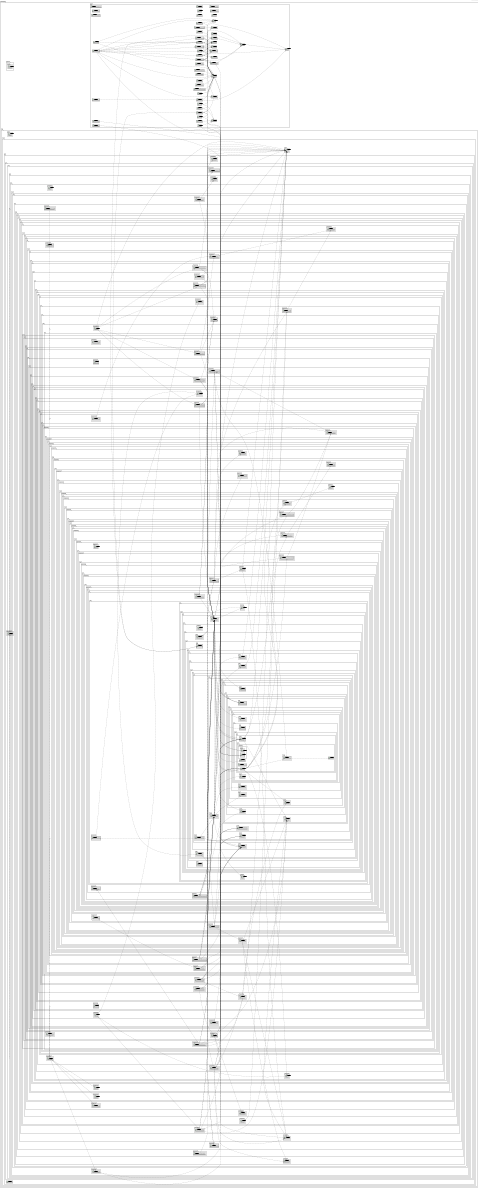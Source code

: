 @startuml /home/thorsten/code/landscape/ruv/landscapeapp
left to right direction
header R+V Anwendungslandschaft
scale max 1700*1200
package landscapeapp {
	package tools {
		class fundingHistoryData
		}
	package tools {
		class yaml
		}
	package tools {
		class checkLinks
		}
	package tools {
		class retry
		}
	package tools {
		class sitemap
		}
	package tools {
		class testGithub
		}
	package tools {
		class renderLandscape
		}
	package tools {
		class validateLandscapeKeys
		}
	package tools {
		class reportToSlackTest
		}
	package tools {
		class fundingForMasterBranch
		}
	package tools {
		class chalkConfig
		}
	package tools {
		class srcServer
		}
	package tools {
		class addRobots
		}
	package tools {
		class testCi
		}
	package tools {
		class reportToSlack
		}
	package tools {
		class analyzeBundle
		}
	package tools {
		class fetchGithubStartDate
		}
	package tools {
		class fetchImages
		}
	package tools {
		class startMessage
		}
	package tools {
		class fetchGithubStats
		}
	package tools {
		class testCropFrame
		}
	package tools {
		class autocropImages
		}
	package tools {
		class removeQuotes
		}
	package tools {
		class actualTwitter
		}
	package tools {
		class hostImages
		}
	package tools {
		class setupServer
		}
	package tools {
		class twitterClient
		}
	package tools {
		class twitter
		}
	package tools {
		class distServer
		}
	package tools {
		class progressReporter
		}
	package tools {
		class calculateNumberOfTweets
		}
	package tools {
		class githubDates
		}
	package tools {
		class removeUnusedHostedLogos
		}
	package tools {
		class getRepositoryInfo
		}
	package tools {
		class rpRetry
		}
	package tools {
		class crunchbase
		}
	package tools {
		class reporter
		}
	package tools {
		class addExternalInfo
		}
	package tools {
		class debugCheckLinks
		}
	package tools {
		class fileMock
		}
	package tools {
		class fetchBestPractices
		}
	package tools {
		class ciServer
		}
	package tools {
		class assetsTransformer
		}
	package tools {
		class rpRetryTest
		}
	package tools {
		class ensureHttps
		}
	package tools {
		class checkLandscape
		}
	package tools {
		class settings
		}
	package tools {
		class generateJson
		}
	package tools {
		class fatalErrors
		}
	package tools {
		class build
		}
	package tools {
		class fundingHistoryPage
		}
	class webpack.config.prod
	package src {
		package types {
			class index
			}
	package src {
		package types {
			class fields
			}
	package src {
		class iframeResizer
		}
	package src {
		package components {
			class ResetFilters
			}
	package src {
		package components {
			class Grouping
			}
	package src {
		package components {
			class ComboboxMultiSelector
			}
	package src {
		package components {
			class ExportCsv
			}
	package src {
		package components {
			class Note
			}
	package src {
		package components {
			class PresetsContainer
			}
	package src {
		package components {
			class ExportCsvContainer
			}
	package src {
		package components {
			class GroupingTypeContainer
			}
	package src {
		package components {
			class TweetButton
			}
	package src {
		package components {
			class HomePageScrollerContainer
			}
	package src {
		package components {
			class LandscapeSelector
			}
	package src {
		package components {
			class InternalLink
			}
	package src {
		package components {
			class HomePageContainer
			}
	package src {
		package components {
			class SortFieldSelector
			}
	package src {
		package components {
			class Sorting
			}
	package src {
		package components {
			class DelayRender
			}
	package src {
		package components {
			class EmbeddedFooter
			}
	package src {
		package components {
			class RadioSelector
			}
	package src {
		package components {
			class Ad
			}
	package src {
		package components {
			class ComboboxSelector
			}
	package src {
		package components {
			class Footer
			}
	package src {
		package components {
			class HeadquartersFilterContainer
			}
	package src {
		package components {
			class ResetFiltersContainer
			}
	package src {
		package components {
			class OrganizationFilterContainer
			}
	package src {
		package components {
			class Root
			}
	package src {
		package components {
			class ItemDialogContent
			}
	package src {
		package components {
			class HomePage
			}
	package src {
		package components {
			class NotFoundPage
			}
	package src {
		package components {
			class SortFieldContainer
			}
	package src {
		package components {
			class TreeSelector
			}
	package src {
		package components {
			class Filters
			}
	package src {
		package components {
			class HeaderContainer
			}
	package src {
		package components {
			class ItemDialogButtonsContainer
			}
	package src {
		package components {
			class CheckboxSelector
			}
	package src {
		package components {
			class MainContent
			}
	package src {
		package components {
			class LicenseFilterContainer
			}
	package src {
		package components {
			class Presets
			}
	package src {
		package components {
			class HomePageUrlContainer
			}
	package src {
		package components {
			class LandscapeFilterContainer
			}
	package src {
		package components {
			class CustomAutoSizer
			}
	package src {
		package components {
			class App
			}
	package src {
		package components {
			class Summary
			}
	package src {
		package components {
			class Header
			}
	package src {
		package components {
			class ProjectFilterContainer
			}
	package src {
		package components {
			class ItemDialog
			}
	package src {
		package components {
			class MainContentContainer
			}
	package src {
		package components {
			class GroupingSelector
			}
	package src {
		package components {
			class ItemDialogContainer
			}
	package src {
		package components {
			package BigPicture {
				class FullscreenLandscape
				}
	package src {
		package components {
			package BigPicture {
				class ZoomButtonsContainer
				}
	package src {
		package components {
			package BigPicture {
				class ExtraLandscapeContentContainer
				}
	package src {
		package components {
			package BigPicture {
				class LandscapeInfo
				}
	package src {
		package components {
			package BigPicture {
				class FullscreenButton
				}
	package src {
		package components {
			package BigPicture {
				class OtherLandscapeLink
				}
	package src {
		package components {
			package BigPicture {
				class Zoom
				}
	package src {
		package components {
			package BigPicture {
				class SwitchButton
				}
	package src {
		package components {
			package BigPicture {
				class ZoomContainer
				}
	package src {
		package components {
			package BigPicture {
				class MainFullscreenLandscapeContainer
				}
	package src {
		package components {
			package BigPicture {
				class SwitchButtonContainer
				}
	package src {
		package components {
			package BigPicture {
				class ZoomButtons
				}
	package src {
		package components {
			package BigPicture {
				class FullscreenButtonContainer
				}
	package src {
		package components {
			package BigPicture {
				class index
				}
	package src {
		package components {
			package BigPicture {
				class ExtraFullscreenLandscapeContainer
				}
	package src {
		package components {
			package BigPicture {
				class Elements
				}
	package src {
		package components {
			package BigPicture {
				class LandscapeContent
				}
	package src {
		package components {
			package BigPicture {
				class MainLandscapeContentContainer
				}
	package src {
		package components {
			class ItemDialogButtons
			}
	package src {
		package components {
			class OssFilterContainer
			}
	package src {
		package components {
			class SummaryContainer
			}
	package src {
		package reducers {
			class api
			}
	package src {
		package reducers {
			class bus
			}
	package src {
		package reducers {
			class mainReducer
			}
	package src {
		package reducers {
			class index
			}
	package src {
		package utils {
			class unpackArray
			}
	package src {
		package utils {
			class saneName
			}
	package src {
		package utils {
			class isDesktop
			}
	package src {
		package utils {
			class groupingLabel
			}
	package src {
		package utils {
			class groupingOrder
			}
	package src {
		package utils {
			class formatNumber
			}
	package src {
		package utils {
			class createSelector
			}
	package src {
		package utils {
			class summaryCalculator
			}
	package src {
		package utils {
			class itemsCalculator
			}
	package src {
		package utils {
			class isMobile
			}
	package src {
		package utils {
			class selectedItemCalculator
			}
	package src {
		package utils {
			class packArray
			}
	package src {
		package utils {
			class isEmbed
			}
	package src {
		package utils {
			class zoom
			}
	package src {
		package utils {
			class shortRepoName
			}
	package src {
		package utils {
			class isIphone
			}
	package src {
		package utils {
			class stringOrSpecial
			}
	package src {
		package utils {
			class formatAmount
			}
	package src {
		package utils {
			class csvExporter
			}
	package src {
		package utils {
			class formatCity
			}
	package src {
		package utils {
			class isGoogle
			}
	package src {
		package utils {
			class syncToUrl
			}
	package src {
		class index
		}
	package src {
		class webpack-public-path
		}
	package src {
		package store {
			class configureStore
			}
	class webpack.config.dev
		checkLinks ..> retry
		checkLinks ..> settings
		sitemap ..> settings
		testGithub ..> githubDates
		renderLandscape ..> settings
		validateLandscapeKeys ..> settings
		srcServer ..> webpack.config.dev
		srcServer ..> settings
		analyzeBundle ..> webpack.config.prod
		fetchGithubStartDate ..> fatalErrors
		fetchGithubStartDate ..> settings
		fetchGithubStartDate ..> reporter
		fetchGithubStartDate ..> getRepositoryInfo
		fetchGithubStartDate ..> progressReporter
		fetchGithubStartDate ..> githubDates
		fetchImages ..> fatalErrors
		fetchImages ..> rpRetry
		fetchImages ..> saneName
		fetchImages ..> settings
		fetchImages ..> progressReporter
		fetchImages ..> reporter
		startMessage ..> chalkConfig
		fetchGithubStats ..> fatalErrors
		fetchGithubStats ..> rpRetry
		fetchGithubStats ..> reporter
		fetchGithubStats ..> settings
		fetchGithubStats ..> progressReporter
		fetchGithubStats ..> shortRepoName
		fetchGithubStats ..> getRepositoryInfo
		fetchGithubStats ..> githubDates
		testCropFrame ..> processSvg
		autocropImages ..> settings
		removeQuotes ..> settings
		removeQuotes ..> yaml
		hostImages ..> settings
		hostImages ..> fetchImages
		hostImages ..> yaml
		setupServer ..> settings
		twitter ..> fatalErrors
		twitter ..> settings
		twitter ..> reporter
		twitter ..> actualTwitter
		twitter ..> twitterClient
		twitter ..> retry
		twitter ..> progressReporter
		distServer ..> chalkConfig
		distServer ..> settings
		calculateNumberOfTweets ..> twitterClient
		calculateNumberOfTweets ..> settings
		calculateNumberOfTweets ..> yaml
		githubDates ..> rpRetry
		removeUnusedHostedLogos ..> settings
		getRepositoryInfo ..> shortRepoName
		getRepositoryInfo ..> rpRetry
		rpRetry ..> retry
		crunchbase ..> fatalErrors
		crunchbase ..> ensureHttps
		crunchbase ..> reporter
		crunchbase ..> settings
		crunchbase ..> progressReporter
		addExternalInfo ..> fatalErrors
		addExternalInfo ..> settings
		addExternalInfo ..> actualTwitter
		addExternalInfo ..> yaml
		addExternalInfo ..> fetchImages
		addExternalInfo ..> crunchbase
		addExternalInfo ..> fetchGithubStats
		addExternalInfo ..> fetchGithubStartDate
		addExternalInfo ..> twitter
		addExternalInfo ..> fetchBestPractices
		addExternalInfo ..> shortRepoName
		debugCheckLinks ..> checkLinks
		fetchBestPractices ..> fatalErrors
		fetchBestPractices ..> retry
		fetchBestPractices ..> reporter
		fetchBestPractices ..> settings
		fetchBestPractices ..> progressReporter
		ciServer ..> chalkConfig
		ciServer ..> settings
		rpRetryTest ..> rpRetry
		checkLandscape ..> settings
		generateJson ..> settings
		generateJson ..> actualTwitter
		generateJson ..> saneName
		generateJson ..> formatCity
		generateJson ..> packArray
		build ..> webpack.config.prod
		build ..> chalkConfig
		webpack.config.prod ..> settings
		fields ..> unpackArray
		Grouping ..> GroupingTypeContainer
		PresetsContainer ..> createSelector
		PresetsContainer ..> Presets
		PresetsContainer ..> syncToUrl
		ExportCsvContainer ..> ExportCsv
		ExportCsvContainer ..> mainReducer
		GroupingTypeContainer ..> GroupingSelector
		GroupingTypeContainer ..> mainReducer
		GroupingTypeContainer ..> fields
		HomePageScrollerContainer ..> itemsCalculator
		LandscapeSelector ..> TreeSelector
		InternalLink ..> isEmbed
		HomePageContainer ..> createSelector
		HomePageContainer ..> HomePage
		HomePageContainer ..> mainReducer
		HomePageContainer ..> isEmbed
		HomePageContainer ..> itemsCalculator
		HomePageContainer ..> selectedItemCalculator
		SortFieldSelector ..> ComboboxSelector
		Sorting ..> SortFieldContainer
		HeadquartersFilterContainer ..> TreeSelector
		HeadquartersFilterContainer ..> mainReducer
		HeadquartersFilterContainer ..> fields
		ResetFiltersContainer ..> ResetFilters
		ResetFiltersContainer ..> mainReducer
		OrganizationFilterContainer ..> ComboboxMultiSelector
		OrganizationFilterContainer ..> mainReducer
		OrganizationFilterContainer ..> fields
		Root ..> App
		ItemDialogContent ..> syncToUrl
		ItemDialogContent ..> formatNumber
		ItemDialogContent ..> isMobile
		ItemDialogContent ..> InternalLink
		ItemDialogContent ..> fields
		ItemDialogContent ..> isGoogle
		ItemDialogContent ..> TweetButton
		HomePage ..> Filters
		HomePage ..> Grouping
		HomePage ..> Sorting
		HomePage ..> PresetsContainer
		HomePage ..> Ad
		HomePage ..> CustomAutoSizer
		HomePage ..> TweetButton
		HomePage ..> MainContentContainer
		HomePage ..> HomePageUrlContainer
		HomePage ..> HomePageScrollerContainer
		HomePage ..> ResetFiltersContainer
		HomePage ..> ItemDialogContainer
		HomePage ..> ItemDialogButtonsContainer
		HomePage ..> HeaderContainer
		HomePage ..> SummaryContainer
		HomePage ..> ExportCsvContainer
		HomePage ..> Footer
		HomePage ..> EmbeddedFooter
		HomePage ..> isIphone
		HomePage ..> isMobile
		HomePage ..> isDesktop
		HomePage ..> isGoogle
		HomePage ..> bus
		HomePage ..> MainLandscapeContentContainer
  		HomePage ..> ExtraLandscapeContentContainer
  		HomePage ..> SwitchButtonContainer
  		HomePage ..> ZoomButtonsContainer
  		HomePage ..> FullscreenButtonContainer
		SortFieldContainer ..> SortFieldSelector
		SortFieldContainer ..> mainReducer
		Filters ..> ProjectFilterContainer
		Filters ..> LicenseFilterContainer
		Filters ..> OrganizationFilterContainer
		Filters ..> HeadquartersFilterContainer
		Filters ..> LandscapeFilterContainer
		Filters ..> fields
		HeaderContainer ..> Header
		HeaderContainer ..> mainReducer
		ItemDialogButtonsContainer ..> createSelector
		ItemDialogButtonsContainer ..> ItemDialogButtons
		ItemDialogButtonsContainer ..> mainReducer
		ItemDialogButtonsContainer ..> itemsCalculator
		ItemDialogButtonsContainer ..> selectedItemCalculator
		MainContent ..> InternalLink
		MainContent ..> isEmbed
		MainContent ..> isMobile
		MainContent ..> DelayRender
		MainContent ..> fields
		LicenseFilterContainer ..> TreeSelector
		LicenseFilterContainer ..> mainReducer
		LicenseFilterContainer ..> fields
		HomePageUrlContainer ..> createSelector
		HomePageUrlContainer ..> syncToUrl
		HomePageUrlContainer ..> mainReducer
		HomePageUrlContainer ..> configureStore
		LandscapeFilterContainer ..> LandscapeSelector
		LandscapeFilterContainer ..> mainReducer
		LandscapeFilterContainer ..> fields
		CustomAutoSizer ..> isMobile
		App ..> HomePageContainer
		App ..> NotFoundPage
		Summary ..> formatNumber
		ProjectFilterContainer ..> TreeSelector
		ProjectFilterContainer ..> mainReducer
		ProjectFilterContainer ..> fields
		ItemDialog ..> ItemDialogContent
		ItemDialog ..> ItemDialogButtonsContainer
		ItemDialog ..> isIphone
		ItemDialog ..> fields
		MainContentContainer ..> MainContent
		MainContentContainer ..> mainReducer
		MainContentContainer ..> itemsCalculator
		GroupingSelector ..> ComboboxSelector
		ItemDialogContainer ..> createSelector
		ItemDialogContainer ..> ItemDialog
		ItemDialogContainer ..> mainReducer
		ItemDialogContainer ..> itemsCalculator
		ItemDialogContainer ..> selectedItemCalculator
		FullscreenLandscape ..> LandscapeContent
		FullscreenLandscape ..> HomePageUrlContainer
		ZoomButtonsContainer ..> ZoomButtons
		ZoomButtonsContainer ..> mainReducer
		ZoomButtonsContainer ..> zoom
		ExtraLandscapeContentContainer ..> LandscapeContent
		ExtraLandscapeContentContainer ..> mainReducer
		ExtraLandscapeContentContainer ..> itemsCalculator
		SwitchButton ..> InternalLink
		SwitchButton ..> isEmbed
		SwitchButton ..> TweetButton
		ZoomContainer ..> Zoom
		MainFullscreenLandscapeContainer ..> FullscreenLandscape
		MainFullscreenLandscapeContainer ..> itemsCalculator
		SwitchButtonContainer ..> SwitchButton
		SwitchButtonContainer ..> mainReducer
		SwitchButtonContainer ..> syncToUrl
		FullscreenButtonContainer ..> FullscreenButton
		FullscreenButtonContainer ..> mainReducer
		index ..> MainLandscapeContentContainer
		index ..> ExtraLandscapeContentContainer
		index ..> SwitchButtonContainer
		index ..> ZoomContainer
		index ..> ZoomButtonsContainer
		index ..> MainFullscreenLandscapeContainer
		index ..> ExtraFullscreenLandscapeContainer
		index ..> FullscreenButtonContainer
		ExtraFullscreenLandscapeContainer ..> FullscreenLandscape
		ExtraFullscreenLandscapeContainer ..> itemsCalculator
		Elements ..> InternalLink
		Elements ..> fields
		LandscapeContent ..> Elements
		LandscapeContent ..> LandscapeInfo
		LandscapeContent ..> OtherLandscapeLink
		MainLandscapeContentContainer ..> LandscapeContent
		MainLandscapeContentContainer ..> mainReducer
		MainLandscapeContentContainer ..> itemsCalculator
		OssFilterContainer ..> ComboboxSelector
		OssFilterContainer ..> mainReducer
		OssFilterContainer ..> fields
		SummaryContainer ..> Summary
		SummaryContainer ..> summaryCalculator
		api ..> unpackArray
		mainReducer ..> api
		mainReducer ..> syncToUrl
		mainReducer ..> zoom
		mainReducer ..> bus
		mainReducer ..> itemsCalculator
		mainReducer ..> csvExporter
		index ..> mainReducer
		groupingLabel ..> fields
		groupingOrder ..> fields
		summaryCalculator ..> createSelector
		summaryCalculator ..> itemsCalculator
		itemsCalculator ..> createSelector
		itemsCalculator ..> fields
		itemsCalculator ..> groupingLabel
		itemsCalculator ..> groupingOrder
		itemsCalculator ..> formatAmount
		itemsCalculator ..> syncToUrl
		itemsCalculator ..> stringOrSpecial
		syncToUrl ..> mainReducer
		syncToUrl ..> fields
		syncToUrl ..> SortFieldContainer
		syncToUrl ..> isEmbed
		index ..> configureStore
		index ..> Root
		index ..> mainReducer
		index ..> isIphone
		configureStore ..> reducers
		webpack.config.dev ..> settings
}
@enduml
